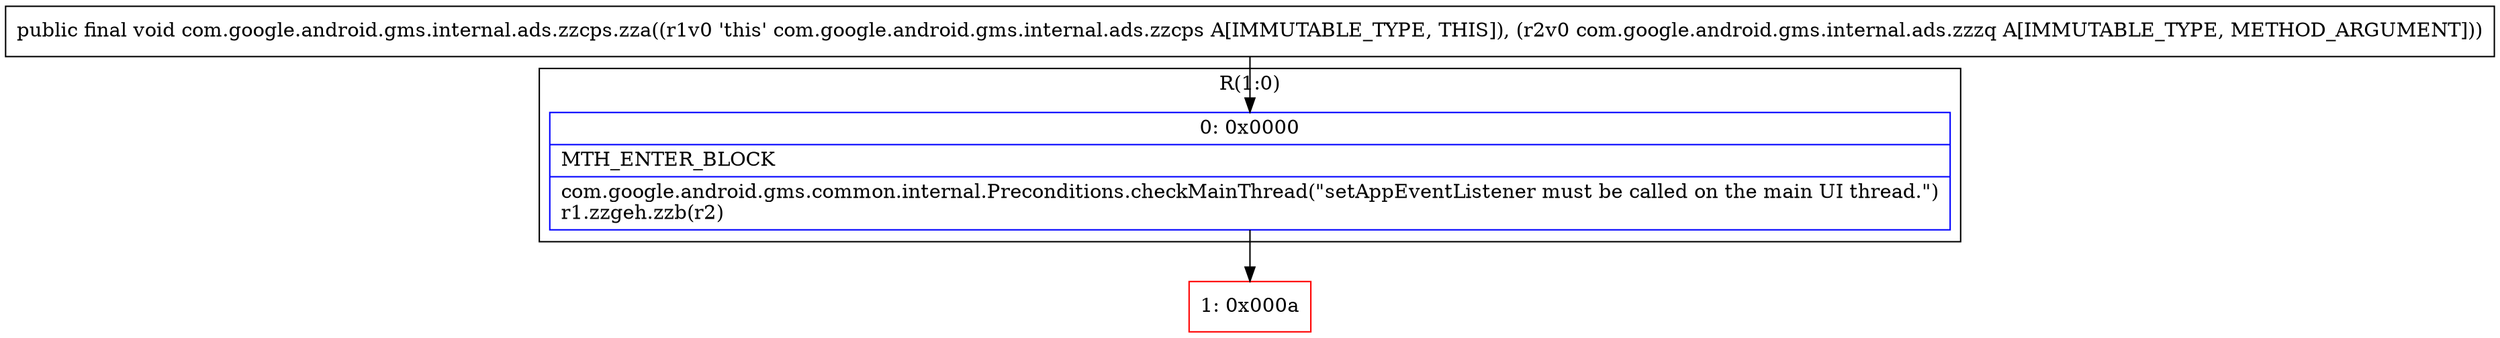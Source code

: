 digraph "CFG forcom.google.android.gms.internal.ads.zzcps.zza(Lcom\/google\/android\/gms\/internal\/ads\/zzzq;)V" {
subgraph cluster_Region_646751017 {
label = "R(1:0)";
node [shape=record,color=blue];
Node_0 [shape=record,label="{0\:\ 0x0000|MTH_ENTER_BLOCK\l|com.google.android.gms.common.internal.Preconditions.checkMainThread(\"setAppEventListener must be called on the main UI thread.\")\lr1.zzgeh.zzb(r2)\l}"];
}
Node_1 [shape=record,color=red,label="{1\:\ 0x000a}"];
MethodNode[shape=record,label="{public final void com.google.android.gms.internal.ads.zzcps.zza((r1v0 'this' com.google.android.gms.internal.ads.zzcps A[IMMUTABLE_TYPE, THIS]), (r2v0 com.google.android.gms.internal.ads.zzzq A[IMMUTABLE_TYPE, METHOD_ARGUMENT])) }"];
MethodNode -> Node_0;
Node_0 -> Node_1;
}

